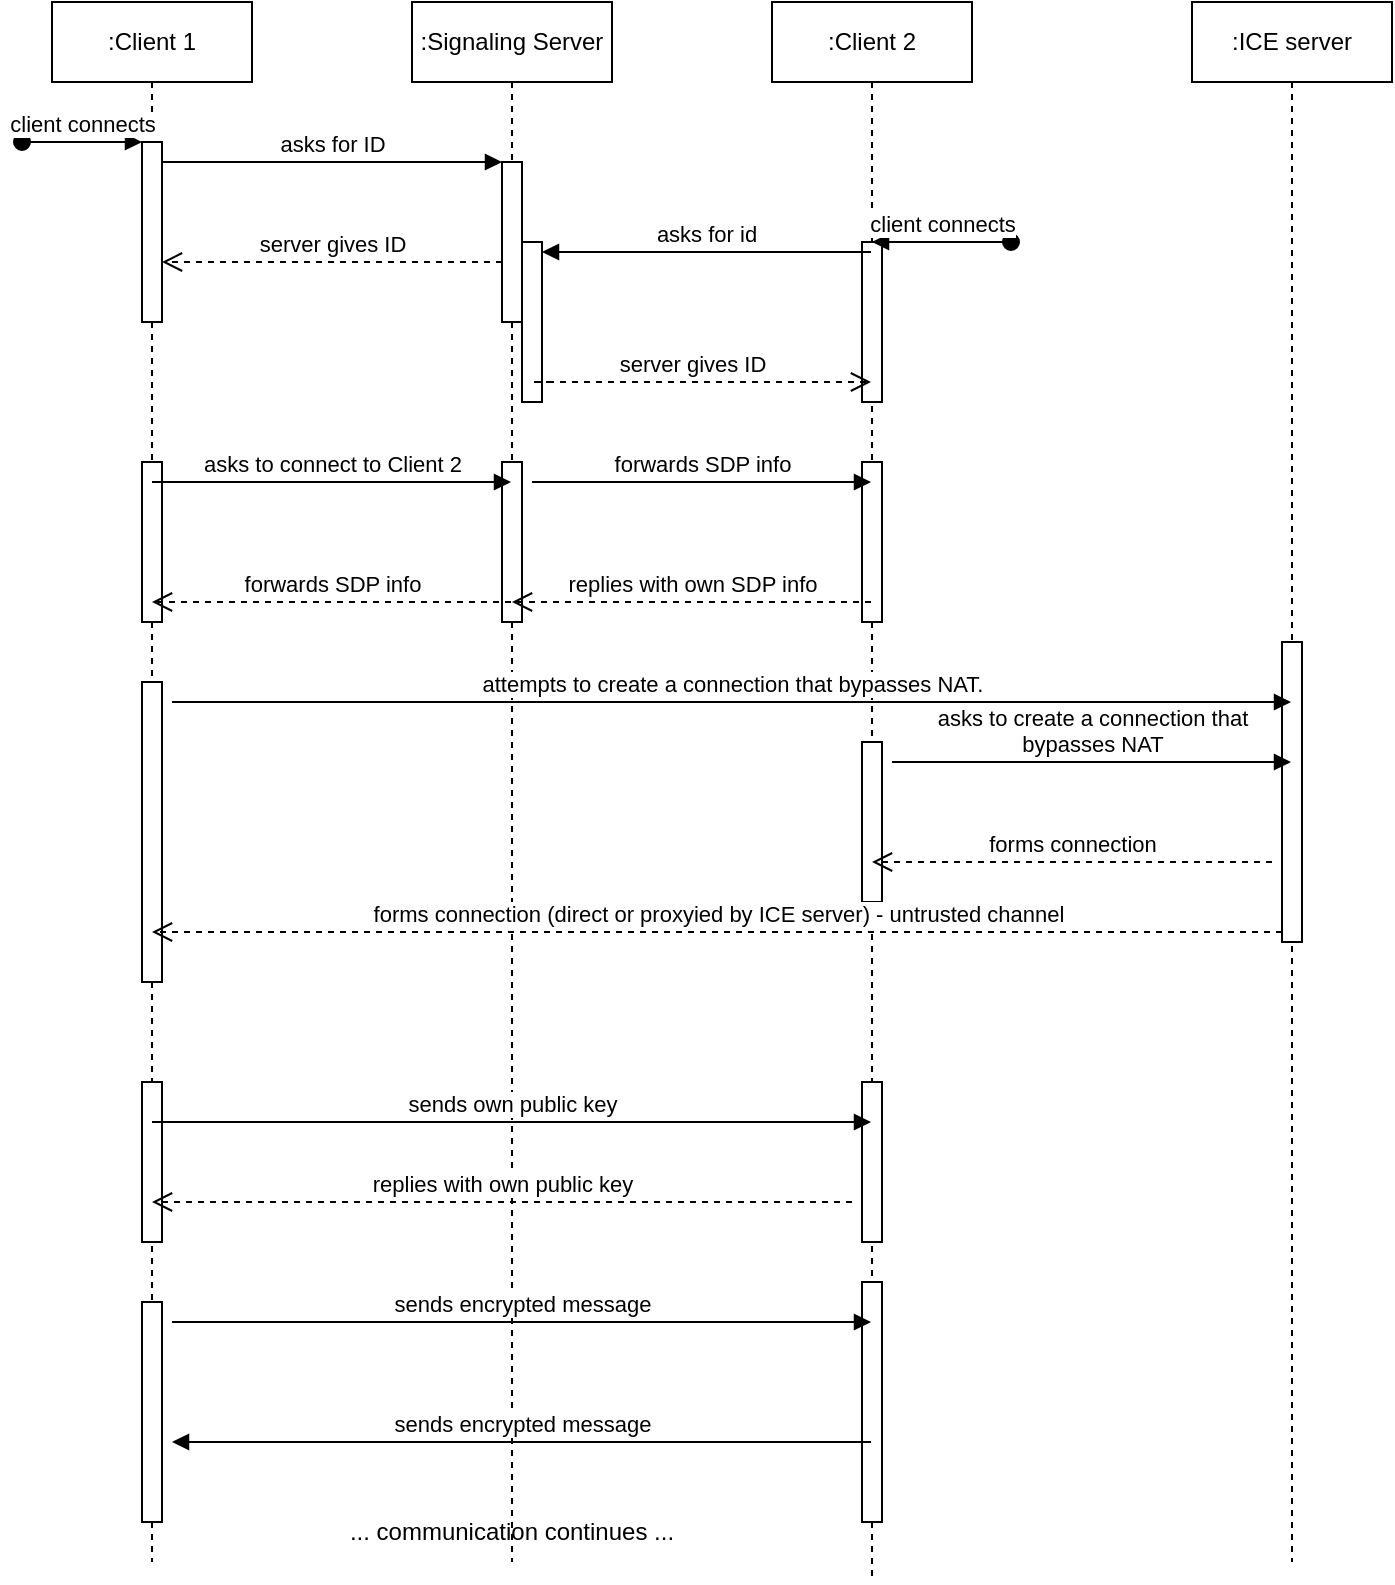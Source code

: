 <mxfile version="27.0.9">
  <diagram name="Page-1" id="2YBvvXClWsGukQMizWep">
    <mxGraphModel grid="1" page="1" gridSize="10" guides="1" tooltips="1" connect="1" arrows="0" fold="1" pageScale="1" pageWidth="850" pageHeight="1100" math="0" shadow="0">
      <root>
        <mxCell id="0" />
        <mxCell id="1" parent="0" />
        <mxCell id="aM9ryv3xv72pqoxQDRHE-1" value=":Client 1" style="shape=umlLifeline;perimeter=lifelinePerimeter;whiteSpace=wrap;html=1;container=0;dropTarget=0;collapsible=0;recursiveResize=0;outlineConnect=0;portConstraint=eastwest;newEdgeStyle={&quot;edgeStyle&quot;:&quot;elbowEdgeStyle&quot;,&quot;elbow&quot;:&quot;vertical&quot;,&quot;curved&quot;:0,&quot;rounded&quot;:0};" vertex="1" parent="1">
          <mxGeometry x="40" y="40" width="100" height="780" as="geometry" />
        </mxCell>
        <mxCell id="aM9ryv3xv72pqoxQDRHE-2" value="" style="html=1;points=[];perimeter=orthogonalPerimeter;outlineConnect=0;targetShapes=umlLifeline;portConstraint=eastwest;newEdgeStyle={&quot;edgeStyle&quot;:&quot;elbowEdgeStyle&quot;,&quot;elbow&quot;:&quot;vertical&quot;,&quot;curved&quot;:0,&quot;rounded&quot;:0};" vertex="1" parent="aM9ryv3xv72pqoxQDRHE-1">
          <mxGeometry x="45" y="70" width="10" height="90" as="geometry" />
        </mxCell>
        <mxCell id="aM9ryv3xv72pqoxQDRHE-3" value="client connects" style="html=1;verticalAlign=bottom;startArrow=oval;endArrow=block;startSize=8;edgeStyle=elbowEdgeStyle;elbow=vertical;curved=0;rounded=0;" edge="1" parent="aM9ryv3xv72pqoxQDRHE-1" target="aM9ryv3xv72pqoxQDRHE-2">
          <mxGeometry relative="1" as="geometry">
            <mxPoint x="-15" y="70" as="sourcePoint" />
          </mxGeometry>
        </mxCell>
        <mxCell id="z_trgw_ozViiPeYEbQkT-20" value="" style="html=1;points=[[0,0,0,0,5],[0,1,0,0,-5],[1,0,0,0,5],[1,1,0,0,-5]];perimeter=orthogonalPerimeter;outlineConnect=0;targetShapes=umlLifeline;portConstraint=eastwest;newEdgeStyle={&quot;curved&quot;:0,&quot;rounded&quot;:0};" vertex="1" parent="aM9ryv3xv72pqoxQDRHE-1">
          <mxGeometry x="45" y="230" width="10" height="80" as="geometry" />
        </mxCell>
        <mxCell id="z_trgw_ozViiPeYEbQkT-29" value="" style="html=1;points=[[0,0,0,0,5],[0,1,0,0,-5],[1,0,0,0,5],[1,1,0,0,-5]];perimeter=orthogonalPerimeter;outlineConnect=0;targetShapes=umlLifeline;portConstraint=eastwest;newEdgeStyle={&quot;curved&quot;:0,&quot;rounded&quot;:0};" vertex="1" parent="aM9ryv3xv72pqoxQDRHE-1">
          <mxGeometry x="45" y="340" width="10" height="150" as="geometry" />
        </mxCell>
        <mxCell id="z_trgw_ozViiPeYEbQkT-38" value="" style="html=1;points=[[0,0,0,0,5],[0,1,0,0,-5],[1,0,0,0,5],[1,1,0,0,-5]];perimeter=orthogonalPerimeter;outlineConnect=0;targetShapes=umlLifeline;portConstraint=eastwest;newEdgeStyle={&quot;curved&quot;:0,&quot;rounded&quot;:0};" vertex="1" parent="aM9ryv3xv72pqoxQDRHE-1">
          <mxGeometry x="45" y="540" width="10" height="80" as="geometry" />
        </mxCell>
        <mxCell id="z_trgw_ozViiPeYEbQkT-43" value="" style="html=1;points=[[0,0,0,0,5],[0,1,0,0,-5],[1,0,0,0,5],[1,1,0,0,-5]];perimeter=orthogonalPerimeter;outlineConnect=0;targetShapes=umlLifeline;portConstraint=eastwest;newEdgeStyle={&quot;curved&quot;:0,&quot;rounded&quot;:0};" vertex="1" parent="aM9ryv3xv72pqoxQDRHE-1">
          <mxGeometry x="45" y="650" width="10" height="110" as="geometry" />
        </mxCell>
        <mxCell id="aM9ryv3xv72pqoxQDRHE-5" value=":Signaling Server" style="shape=umlLifeline;perimeter=lifelinePerimeter;whiteSpace=wrap;html=1;container=0;dropTarget=0;collapsible=0;recursiveResize=0;outlineConnect=0;portConstraint=eastwest;newEdgeStyle={&quot;edgeStyle&quot;:&quot;elbowEdgeStyle&quot;,&quot;elbow&quot;:&quot;vertical&quot;,&quot;curved&quot;:0,&quot;rounded&quot;:0};" vertex="1" parent="1">
          <mxGeometry x="220" y="40" width="100" height="780" as="geometry" />
        </mxCell>
        <mxCell id="aM9ryv3xv72pqoxQDRHE-6" value="" style="html=1;points=[];perimeter=orthogonalPerimeter;outlineConnect=0;targetShapes=umlLifeline;portConstraint=eastwest;newEdgeStyle={&quot;edgeStyle&quot;:&quot;elbowEdgeStyle&quot;,&quot;elbow&quot;:&quot;vertical&quot;,&quot;curved&quot;:0,&quot;rounded&quot;:0};" vertex="1" parent="aM9ryv3xv72pqoxQDRHE-5">
          <mxGeometry x="45" y="80" width="10" height="80" as="geometry" />
        </mxCell>
        <mxCell id="z_trgw_ozViiPeYEbQkT-15" value="" style="html=1;points=[[0,0,0,0,5],[0,1,0,0,-5],[1,0,0,0,5],[1,1,0,0,-5]];perimeter=orthogonalPerimeter;outlineConnect=0;targetShapes=umlLifeline;portConstraint=eastwest;newEdgeStyle={&quot;curved&quot;:0,&quot;rounded&quot;:0};" vertex="1" parent="aM9ryv3xv72pqoxQDRHE-5">
          <mxGeometry x="55" y="120" width="10" height="80" as="geometry" />
        </mxCell>
        <mxCell id="z_trgw_ozViiPeYEbQkT-19" value="" style="html=1;points=[[0,0,0,0,5],[0,1,0,0,-5],[1,0,0,0,5],[1,1,0,0,-5]];perimeter=orthogonalPerimeter;outlineConnect=0;targetShapes=umlLifeline;portConstraint=eastwest;newEdgeStyle={&quot;curved&quot;:0,&quot;rounded&quot;:0};" vertex="1" parent="aM9ryv3xv72pqoxQDRHE-5">
          <mxGeometry x="45" y="230" width="10" height="80" as="geometry" />
        </mxCell>
        <mxCell id="aM9ryv3xv72pqoxQDRHE-7" value="asks for ID" style="html=1;verticalAlign=bottom;endArrow=block;edgeStyle=elbowEdgeStyle;elbow=vertical;curved=0;rounded=0;" edge="1" parent="1" source="aM9ryv3xv72pqoxQDRHE-2" target="aM9ryv3xv72pqoxQDRHE-6">
          <mxGeometry relative="1" as="geometry">
            <mxPoint x="195" y="130" as="sourcePoint" />
            <Array as="points">
              <mxPoint x="180" y="120" />
            </Array>
          </mxGeometry>
        </mxCell>
        <mxCell id="aM9ryv3xv72pqoxQDRHE-8" value="server gives ID" style="html=1;verticalAlign=bottom;endArrow=open;dashed=1;endSize=8;edgeStyle=elbowEdgeStyle;elbow=vertical;curved=0;rounded=0;" edge="1" parent="1" source="aM9ryv3xv72pqoxQDRHE-6" target="aM9ryv3xv72pqoxQDRHE-2">
          <mxGeometry relative="1" as="geometry">
            <mxPoint x="195" y="205" as="targetPoint" />
            <Array as="points">
              <mxPoint x="170" y="170" />
              <mxPoint x="190" y="280" />
            </Array>
          </mxGeometry>
        </mxCell>
        <mxCell id="z_trgw_ozViiPeYEbQkT-5" value=":Client 2" style="shape=umlLifeline;perimeter=lifelinePerimeter;whiteSpace=wrap;html=1;container=0;dropTarget=0;collapsible=0;recursiveResize=0;outlineConnect=0;portConstraint=eastwest;newEdgeStyle={&quot;edgeStyle&quot;:&quot;elbowEdgeStyle&quot;,&quot;elbow&quot;:&quot;vertical&quot;,&quot;curved&quot;:0,&quot;rounded&quot;:0};" vertex="1" parent="1">
          <mxGeometry x="400" y="40" width="100" height="790" as="geometry" />
        </mxCell>
        <mxCell id="z_trgw_ozViiPeYEbQkT-12" value="" style="html=1;points=[[0,0,0,0,5],[0,1,0,0,-5],[1,0,0,0,5],[1,1,0,0,-5]];perimeter=orthogonalPerimeter;outlineConnect=0;targetShapes=umlLifeline;portConstraint=eastwest;newEdgeStyle={&quot;curved&quot;:0,&quot;rounded&quot;:0};" vertex="1" parent="z_trgw_ozViiPeYEbQkT-5">
          <mxGeometry x="45" y="120" width="10" height="80" as="geometry" />
        </mxCell>
        <mxCell id="z_trgw_ozViiPeYEbQkT-21" value="" style="html=1;points=[[0,0,0,0,5],[0,1,0,0,-5],[1,0,0,0,5],[1,1,0,0,-5]];perimeter=orthogonalPerimeter;outlineConnect=0;targetShapes=umlLifeline;portConstraint=eastwest;newEdgeStyle={&quot;curved&quot;:0,&quot;rounded&quot;:0};" vertex="1" parent="z_trgw_ozViiPeYEbQkT-5">
          <mxGeometry x="45" y="230" width="10" height="80" as="geometry" />
        </mxCell>
        <mxCell id="z_trgw_ozViiPeYEbQkT-30" value="" style="html=1;points=[[0,0,0,0,5],[0,1,0,0,-5],[1,0,0,0,5],[1,1,0,0,-5]];perimeter=orthogonalPerimeter;outlineConnect=0;targetShapes=umlLifeline;portConstraint=eastwest;newEdgeStyle={&quot;curved&quot;:0,&quot;rounded&quot;:0};" vertex="1" parent="z_trgw_ozViiPeYEbQkT-5">
          <mxGeometry x="45" y="370" width="10" height="80" as="geometry" />
        </mxCell>
        <mxCell id="z_trgw_ozViiPeYEbQkT-39" value="" style="html=1;points=[[0,0,0,0,5],[0,1,0,0,-5],[1,0,0,0,5],[1,1,0,0,-5]];perimeter=orthogonalPerimeter;outlineConnect=0;targetShapes=umlLifeline;portConstraint=eastwest;newEdgeStyle={&quot;curved&quot;:0,&quot;rounded&quot;:0};" vertex="1" parent="z_trgw_ozViiPeYEbQkT-5">
          <mxGeometry x="45" y="540" width="10" height="80" as="geometry" />
        </mxCell>
        <mxCell id="z_trgw_ozViiPeYEbQkT-44" value="" style="html=1;points=[[0,0,0,0,5],[0,1,0,0,-5],[1,0,0,0,5],[1,1,0,0,-5]];perimeter=orthogonalPerimeter;outlineConnect=0;targetShapes=umlLifeline;portConstraint=eastwest;newEdgeStyle={&quot;curved&quot;:0,&quot;rounded&quot;:0};" vertex="1" parent="z_trgw_ozViiPeYEbQkT-5">
          <mxGeometry x="45" y="640" width="10" height="120" as="geometry" />
        </mxCell>
        <mxCell id="z_trgw_ozViiPeYEbQkT-13" value="client connects" style="html=1;verticalAlign=bottom;startArrow=oval;startFill=1;endArrow=block;startSize=8;curved=0;rounded=0;" edge="1" parent="1">
          <mxGeometry width="60" relative="1" as="geometry">
            <mxPoint x="519.5" y="160" as="sourcePoint" />
            <mxPoint x="450" y="160" as="targetPoint" />
          </mxGeometry>
        </mxCell>
        <mxCell id="z_trgw_ozViiPeYEbQkT-16" value="asks for id" style="html=1;verticalAlign=bottom;endArrow=block;curved=0;rounded=0;entryX=1;entryY=0;entryDx=0;entryDy=5;entryPerimeter=0;" edge="1" parent="1" source="z_trgw_ozViiPeYEbQkT-5" target="z_trgw_ozViiPeYEbQkT-15">
          <mxGeometry width="80" relative="1" as="geometry">
            <mxPoint x="330" y="170" as="sourcePoint" />
            <mxPoint x="410" y="170" as="targetPoint" />
          </mxGeometry>
        </mxCell>
        <mxCell id="z_trgw_ozViiPeYEbQkT-18" value="server gives ID" style="html=1;verticalAlign=bottom;endArrow=open;dashed=1;endSize=8;edgeStyle=elbowEdgeStyle;elbow=vertical;curved=0;rounded=0;" edge="1" parent="1" target="z_trgw_ozViiPeYEbQkT-5">
          <mxGeometry relative="1" as="geometry">
            <mxPoint x="120" y="240" as="targetPoint" />
            <Array as="points">
              <mxPoint x="280" y="230" />
              <mxPoint x="215" y="350" />
            </Array>
            <mxPoint x="290" y="230" as="sourcePoint" />
          </mxGeometry>
        </mxCell>
        <mxCell id="z_trgw_ozViiPeYEbQkT-22" value="asks to connect to Client 2" style="html=1;verticalAlign=bottom;endArrow=block;curved=0;rounded=0;" edge="1" parent="1" target="aM9ryv3xv72pqoxQDRHE-5">
          <mxGeometry width="80" relative="1" as="geometry">
            <mxPoint x="90" y="280" as="sourcePoint" />
            <mxPoint x="170" y="280" as="targetPoint" />
          </mxGeometry>
        </mxCell>
        <mxCell id="z_trgw_ozViiPeYEbQkT-23" value="forwards SDP info" style="html=1;verticalAlign=bottom;endArrow=block;curved=0;rounded=0;" edge="1" parent="1" target="z_trgw_ozViiPeYEbQkT-5">
          <mxGeometry width="80" relative="1" as="geometry">
            <mxPoint x="280" y="280" as="sourcePoint" />
            <mxPoint x="360" y="280" as="targetPoint" />
          </mxGeometry>
        </mxCell>
        <mxCell id="z_trgw_ozViiPeYEbQkT-24" value="replies with own SDP info" style="html=1;verticalAlign=bottom;endArrow=open;dashed=1;endSize=8;curved=0;rounded=0;" edge="1" parent="1" source="z_trgw_ozViiPeYEbQkT-5">
          <mxGeometry relative="1" as="geometry">
            <mxPoint x="350" y="340" as="sourcePoint" />
            <mxPoint x="270" y="340" as="targetPoint" />
          </mxGeometry>
        </mxCell>
        <mxCell id="z_trgw_ozViiPeYEbQkT-25" value="forwards SDP info" style="html=1;verticalAlign=bottom;endArrow=open;dashed=1;endSize=8;curved=0;rounded=0;" edge="1" parent="1" source="aM9ryv3xv72pqoxQDRHE-5">
          <mxGeometry relative="1" as="geometry">
            <mxPoint x="170" y="340" as="sourcePoint" />
            <mxPoint x="90" y="340" as="targetPoint" />
          </mxGeometry>
        </mxCell>
        <mxCell id="z_trgw_ozViiPeYEbQkT-26" value=":ICE server" style="shape=umlLifeline;perimeter=lifelinePerimeter;whiteSpace=wrap;html=1;container=0;dropTarget=0;collapsible=0;recursiveResize=0;outlineConnect=0;portConstraint=eastwest;newEdgeStyle={&quot;edgeStyle&quot;:&quot;elbowEdgeStyle&quot;,&quot;elbow&quot;:&quot;vertical&quot;,&quot;curved&quot;:0,&quot;rounded&quot;:0};" vertex="1" parent="1">
          <mxGeometry x="610" y="40" width="100" height="780" as="geometry" />
        </mxCell>
        <mxCell id="z_trgw_ozViiPeYEbQkT-31" value="" style="html=1;points=[[0,0,0,0,5],[0,1,0,0,-5],[1,0,0,0,5],[1,1,0,0,-5]];perimeter=orthogonalPerimeter;outlineConnect=0;targetShapes=umlLifeline;portConstraint=eastwest;newEdgeStyle={&quot;curved&quot;:0,&quot;rounded&quot;:0};" vertex="1" parent="z_trgw_ozViiPeYEbQkT-26">
          <mxGeometry x="45" y="320" width="10" height="150" as="geometry" />
        </mxCell>
        <mxCell id="z_trgw_ozViiPeYEbQkT-32" value="attempts to create a connection that bypasses NAT." style="html=1;verticalAlign=bottom;endArrow=block;curved=0;rounded=0;" edge="1" parent="1" target="z_trgw_ozViiPeYEbQkT-26">
          <mxGeometry width="80" relative="1" as="geometry">
            <mxPoint x="100" y="390" as="sourcePoint" />
            <mxPoint x="180" y="390" as="targetPoint" />
          </mxGeometry>
        </mxCell>
        <mxCell id="z_trgw_ozViiPeYEbQkT-33" value="&lt;div&gt;asks to create a connection that&lt;/div&gt;&lt;div&gt;bypasses NAT&lt;/div&gt;" style="html=1;verticalAlign=bottom;endArrow=block;curved=0;rounded=0;" edge="1" parent="1" target="z_trgw_ozViiPeYEbQkT-26">
          <mxGeometry width="80" relative="1" as="geometry">
            <mxPoint x="460" y="420" as="sourcePoint" />
            <mxPoint x="540" y="420" as="targetPoint" />
          </mxGeometry>
        </mxCell>
        <mxCell id="z_trgw_ozViiPeYEbQkT-34" value="forms connection" style="html=1;verticalAlign=bottom;endArrow=open;dashed=1;endSize=8;curved=0;rounded=0;" edge="1" parent="1" target="z_trgw_ozViiPeYEbQkT-5">
          <mxGeometry relative="1" as="geometry">
            <mxPoint x="650" y="470" as="sourcePoint" />
            <mxPoint x="570" y="470" as="targetPoint" />
          </mxGeometry>
        </mxCell>
        <mxCell id="z_trgw_ozViiPeYEbQkT-35" value="forms connection (direct or proxyied by ICE server) - untrusted channel" style="html=1;verticalAlign=bottom;endArrow=open;dashed=1;endSize=8;curved=0;rounded=0;exitX=0;exitY=1;exitDx=0;exitDy=-5;exitPerimeter=0;" edge="1" parent="1" source="z_trgw_ozViiPeYEbQkT-31" target="aM9ryv3xv72pqoxQDRHE-1">
          <mxGeometry relative="1" as="geometry">
            <mxPoint x="660" y="500" as="sourcePoint" />
            <mxPoint x="580" y="500" as="targetPoint" />
          </mxGeometry>
        </mxCell>
        <mxCell id="z_trgw_ozViiPeYEbQkT-41" value="sends own public key" style="html=1;verticalAlign=bottom;endArrow=block;curved=0;rounded=0;" edge="1" parent="1" target="z_trgw_ozViiPeYEbQkT-5">
          <mxGeometry width="80" relative="1" as="geometry">
            <mxPoint x="90" y="600" as="sourcePoint" />
            <mxPoint x="170" y="600" as="targetPoint" />
          </mxGeometry>
        </mxCell>
        <mxCell id="z_trgw_ozViiPeYEbQkT-42" value="replies with own public key" style="html=1;verticalAlign=bottom;endArrow=open;dashed=1;endSize=8;curved=0;rounded=0;" edge="1" parent="1" target="aM9ryv3xv72pqoxQDRHE-1">
          <mxGeometry relative="1" as="geometry">
            <mxPoint x="440" y="640" as="sourcePoint" />
            <mxPoint x="360" y="640" as="targetPoint" />
          </mxGeometry>
        </mxCell>
        <mxCell id="z_trgw_ozViiPeYEbQkT-45" value="sends encrypted message" style="html=1;verticalAlign=bottom;endArrow=block;curved=0;rounded=0;" edge="1" parent="1" target="z_trgw_ozViiPeYEbQkT-5">
          <mxGeometry width="80" relative="1" as="geometry">
            <mxPoint x="100" y="700" as="sourcePoint" />
            <mxPoint x="180" y="700" as="targetPoint" />
          </mxGeometry>
        </mxCell>
        <mxCell id="z_trgw_ozViiPeYEbQkT-49" value="&lt;div&gt;sends encrypted message&lt;/div&gt;" style="html=1;verticalAlign=bottom;endArrow=block;curved=0;rounded=0;" edge="1" parent="1" source="z_trgw_ozViiPeYEbQkT-5">
          <mxGeometry width="80" relative="1" as="geometry">
            <mxPoint x="290" y="750" as="sourcePoint" />
            <mxPoint x="100" y="760" as="targetPoint" />
          </mxGeometry>
        </mxCell>
        <mxCell id="z_trgw_ozViiPeYEbQkT-50" value="... communication continues ..." style="text;html=1;align=center;verticalAlign=middle;whiteSpace=wrap;rounded=0;" vertex="1" parent="1">
          <mxGeometry x="150" y="790" width="240" height="30" as="geometry" />
        </mxCell>
      </root>
    </mxGraphModel>
  </diagram>
</mxfile>
